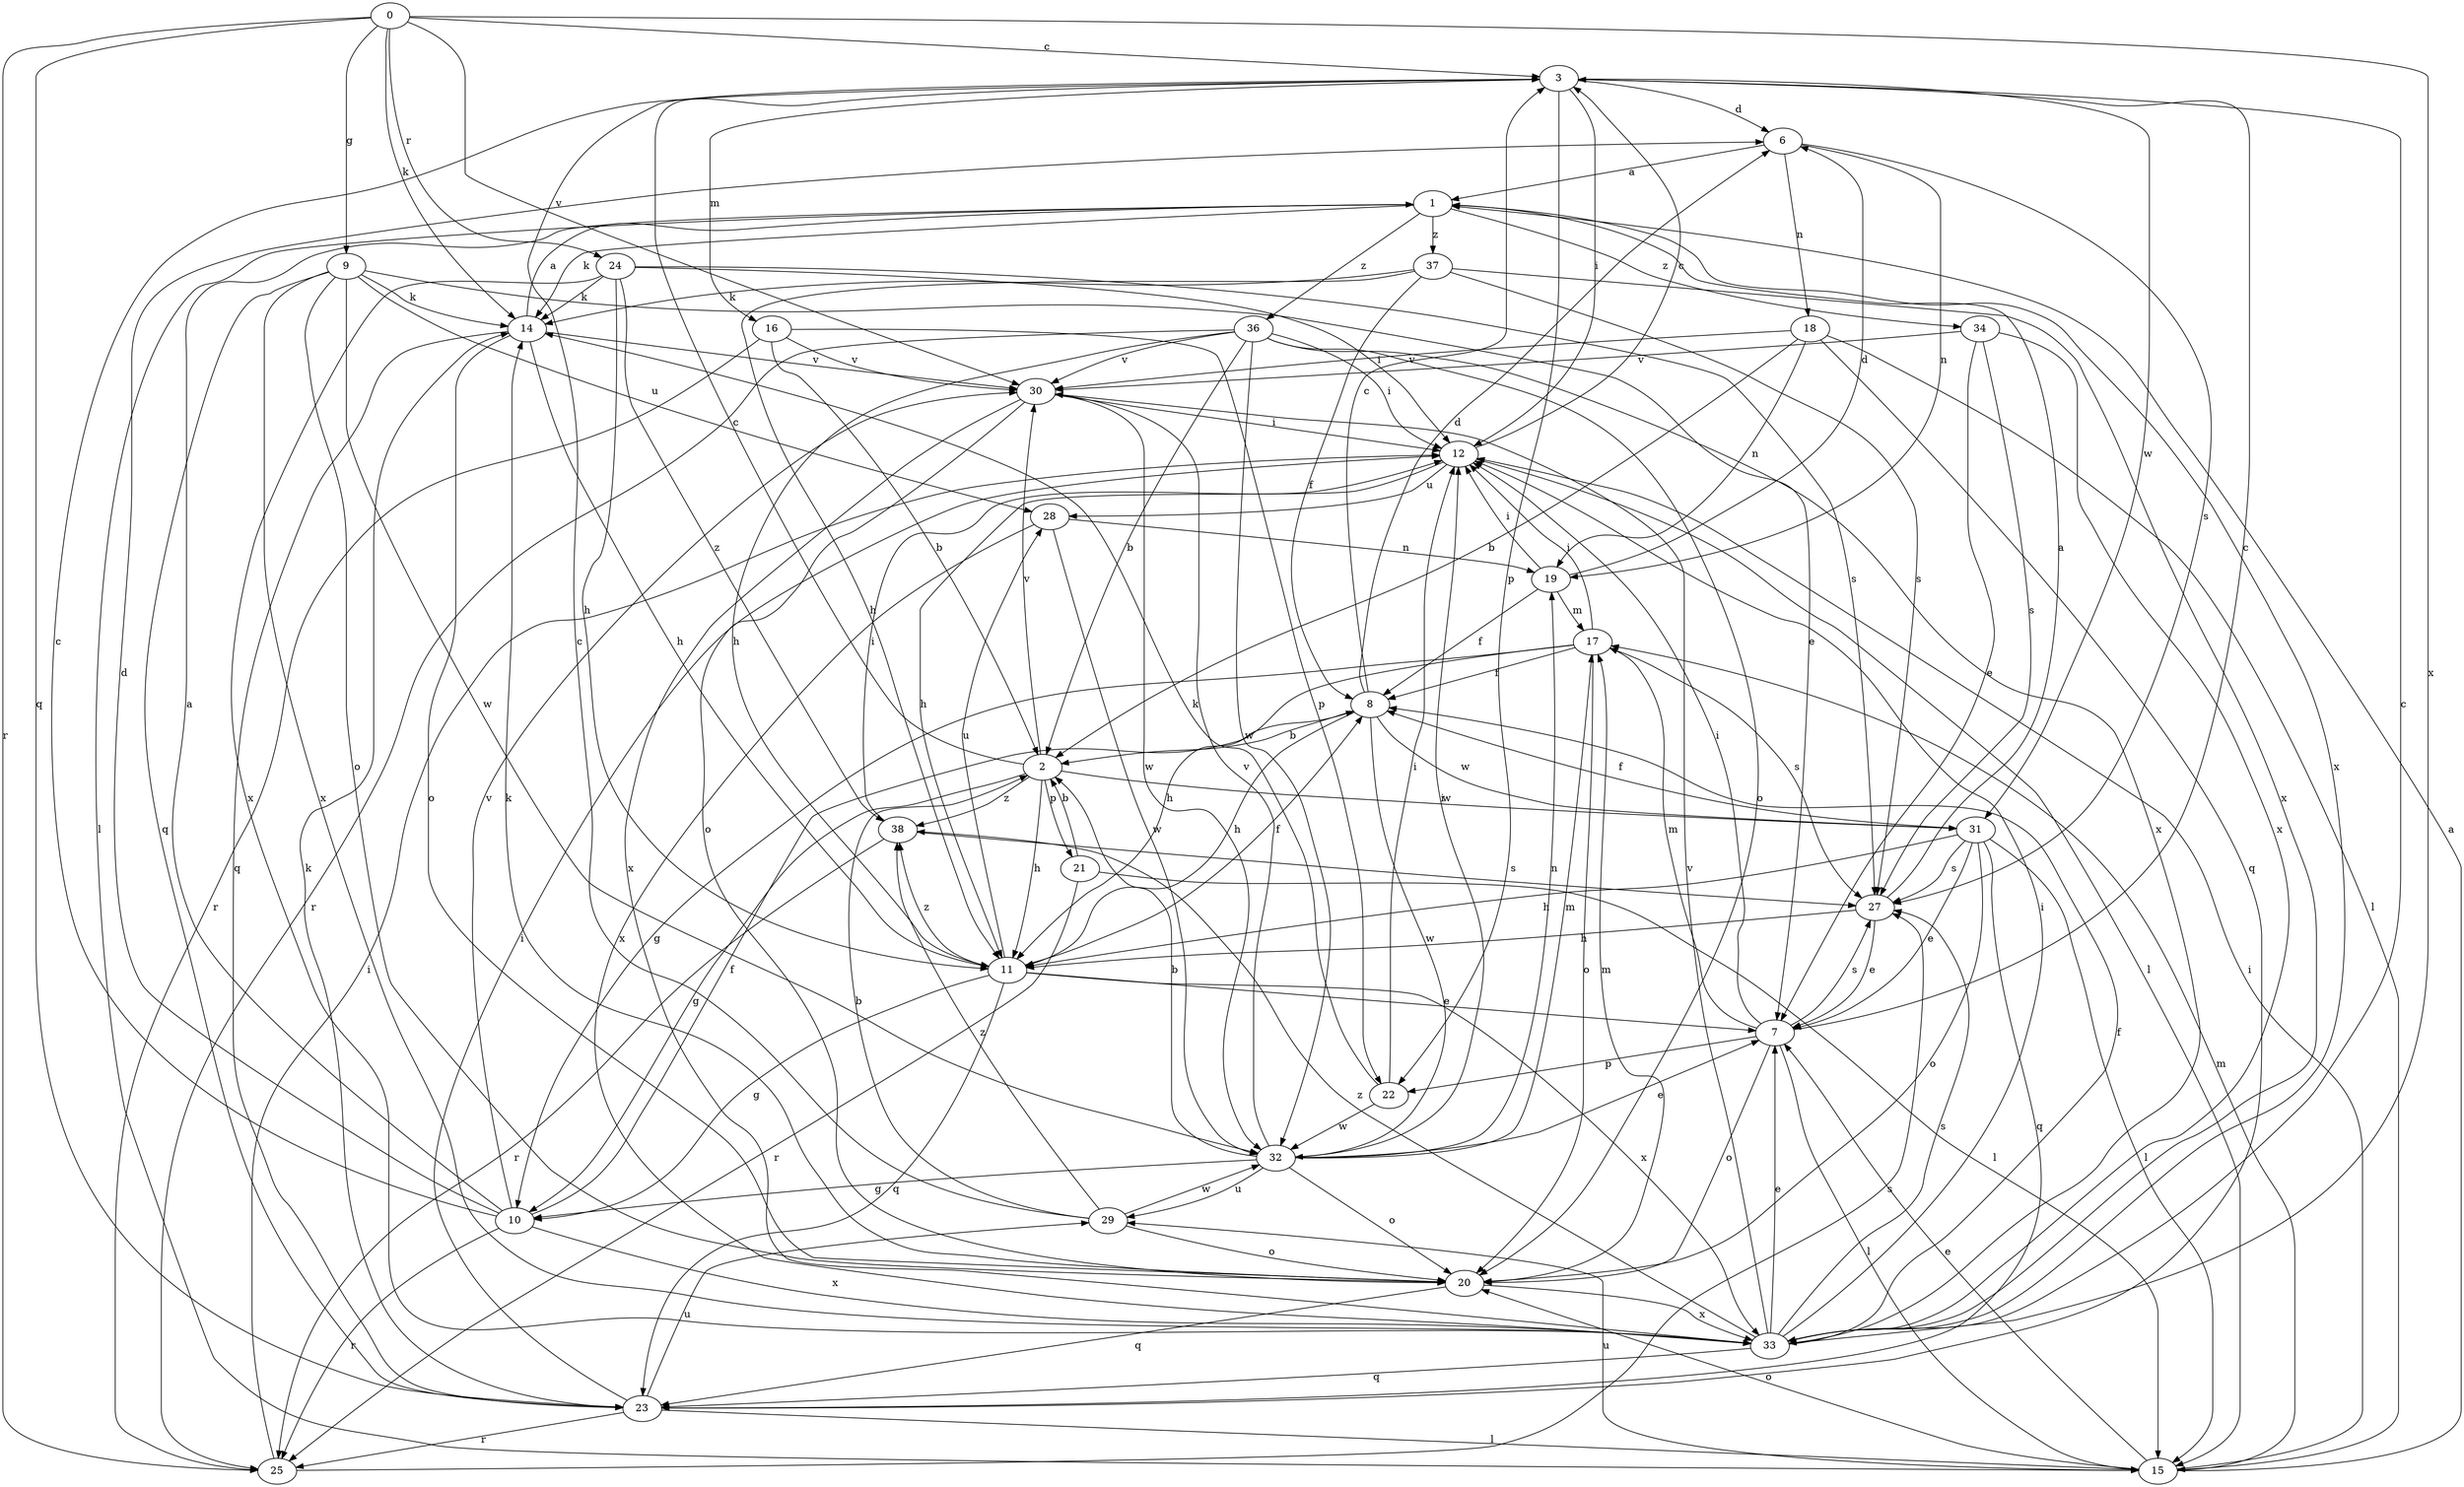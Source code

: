 strict digraph  {
0;
1;
2;
3;
6;
7;
8;
9;
10;
11;
12;
14;
15;
16;
17;
18;
19;
20;
21;
22;
23;
24;
25;
27;
28;
29;
30;
31;
32;
33;
34;
36;
37;
38;
0 -> 3  [label=c];
0 -> 9  [label=g];
0 -> 14  [label=k];
0 -> 23  [label=q];
0 -> 24  [label=r];
0 -> 25  [label=r];
0 -> 30  [label=v];
0 -> 33  [label=x];
1 -> 14  [label=k];
1 -> 15  [label=l];
1 -> 33  [label=x];
1 -> 34  [label=z];
1 -> 36  [label=z];
1 -> 37  [label=z];
2 -> 3  [label=c];
2 -> 10  [label=g];
2 -> 11  [label=h];
2 -> 21  [label=p];
2 -> 30  [label=v];
2 -> 31  [label=w];
2 -> 38  [label=z];
3 -> 6  [label=d];
3 -> 12  [label=i];
3 -> 16  [label=m];
3 -> 22  [label=p];
3 -> 31  [label=w];
6 -> 1  [label=a];
6 -> 18  [label=n];
6 -> 19  [label=n];
6 -> 27  [label=s];
7 -> 3  [label=c];
7 -> 12  [label=i];
7 -> 15  [label=l];
7 -> 17  [label=m];
7 -> 20  [label=o];
7 -> 22  [label=p];
7 -> 27  [label=s];
8 -> 2  [label=b];
8 -> 3  [label=c];
8 -> 6  [label=d];
8 -> 11  [label=h];
8 -> 31  [label=w];
8 -> 32  [label=w];
9 -> 7  [label=e];
9 -> 14  [label=k];
9 -> 20  [label=o];
9 -> 23  [label=q];
9 -> 28  [label=u];
9 -> 32  [label=w];
9 -> 33  [label=x];
10 -> 1  [label=a];
10 -> 3  [label=c];
10 -> 6  [label=d];
10 -> 8  [label=f];
10 -> 25  [label=r];
10 -> 30  [label=v];
10 -> 33  [label=x];
11 -> 7  [label=e];
11 -> 8  [label=f];
11 -> 10  [label=g];
11 -> 23  [label=q];
11 -> 28  [label=u];
11 -> 33  [label=x];
11 -> 38  [label=z];
12 -> 3  [label=c];
12 -> 11  [label=h];
12 -> 15  [label=l];
12 -> 28  [label=u];
14 -> 1  [label=a];
14 -> 11  [label=h];
14 -> 20  [label=o];
14 -> 23  [label=q];
14 -> 30  [label=v];
15 -> 1  [label=a];
15 -> 7  [label=e];
15 -> 12  [label=i];
15 -> 17  [label=m];
15 -> 20  [label=o];
15 -> 29  [label=u];
16 -> 2  [label=b];
16 -> 22  [label=p];
16 -> 25  [label=r];
16 -> 30  [label=v];
17 -> 8  [label=f];
17 -> 10  [label=g];
17 -> 11  [label=h];
17 -> 12  [label=i];
17 -> 20  [label=o];
17 -> 27  [label=s];
18 -> 2  [label=b];
18 -> 15  [label=l];
18 -> 19  [label=n];
18 -> 23  [label=q];
18 -> 30  [label=v];
19 -> 6  [label=d];
19 -> 8  [label=f];
19 -> 12  [label=i];
19 -> 17  [label=m];
20 -> 14  [label=k];
20 -> 17  [label=m];
20 -> 23  [label=q];
20 -> 33  [label=x];
21 -> 2  [label=b];
21 -> 15  [label=l];
21 -> 25  [label=r];
22 -> 12  [label=i];
22 -> 14  [label=k];
22 -> 32  [label=w];
23 -> 12  [label=i];
23 -> 14  [label=k];
23 -> 15  [label=l];
23 -> 25  [label=r];
23 -> 29  [label=u];
24 -> 11  [label=h];
24 -> 12  [label=i];
24 -> 14  [label=k];
24 -> 27  [label=s];
24 -> 33  [label=x];
24 -> 38  [label=z];
25 -> 12  [label=i];
25 -> 27  [label=s];
27 -> 1  [label=a];
27 -> 7  [label=e];
27 -> 11  [label=h];
28 -> 19  [label=n];
28 -> 32  [label=w];
28 -> 33  [label=x];
29 -> 2  [label=b];
29 -> 3  [label=c];
29 -> 20  [label=o];
29 -> 32  [label=w];
29 -> 38  [label=z];
30 -> 12  [label=i];
30 -> 20  [label=o];
30 -> 32  [label=w];
30 -> 33  [label=x];
31 -> 7  [label=e];
31 -> 8  [label=f];
31 -> 11  [label=h];
31 -> 15  [label=l];
31 -> 20  [label=o];
31 -> 23  [label=q];
31 -> 27  [label=s];
32 -> 2  [label=b];
32 -> 7  [label=e];
32 -> 10  [label=g];
32 -> 12  [label=i];
32 -> 17  [label=m];
32 -> 19  [label=n];
32 -> 20  [label=o];
32 -> 29  [label=u];
32 -> 30  [label=v];
33 -> 3  [label=c];
33 -> 7  [label=e];
33 -> 8  [label=f];
33 -> 12  [label=i];
33 -> 23  [label=q];
33 -> 27  [label=s];
33 -> 30  [label=v];
33 -> 38  [label=z];
34 -> 7  [label=e];
34 -> 27  [label=s];
34 -> 30  [label=v];
34 -> 33  [label=x];
36 -> 2  [label=b];
36 -> 11  [label=h];
36 -> 12  [label=i];
36 -> 20  [label=o];
36 -> 25  [label=r];
36 -> 30  [label=v];
36 -> 32  [label=w];
36 -> 33  [label=x];
37 -> 8  [label=f];
37 -> 11  [label=h];
37 -> 14  [label=k];
37 -> 27  [label=s];
37 -> 33  [label=x];
38 -> 12  [label=i];
38 -> 25  [label=r];
38 -> 27  [label=s];
}
